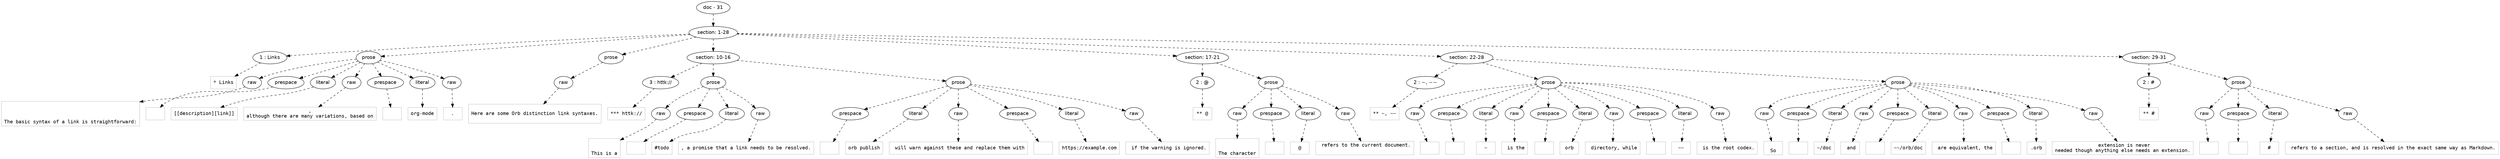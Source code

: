 digraph lpegNode {

node [fontname=Helvetica]
edge [style=dashed]

doc_0 [label="doc - 31"]


doc_0 -> { section_1}
{rank=same; section_1}

section_1 [label="section: 1-28"]


// END RANK doc_0

section_1 -> { header_2 prose_3 prose_4 section_5 section_6 section_7 section_8}
{rank=same; header_2 prose_3 prose_4 section_5 section_6 section_7 section_8}

header_2 [label="1 : Links"]

prose_3 [label="prose"]

prose_4 [label="prose"]

section_5 [label="section: 10-16"]

section_6 [label="section: 17-21"]

section_7 [label="section: 22-28"]

section_8 [label="section: 29-31"]


// END RANK section_1

header_2 -> leaf_9
leaf_9  [color=Gray,shape=rectangle,fontname=Inconsolata,label="* Links"]
// END RANK header_2

prose_3 -> { raw_10 prespace_11 literal_12 raw_13 prespace_14 literal_15 raw_16}
{rank=same; raw_10 prespace_11 literal_12 raw_13 prespace_14 literal_15 raw_16}

raw_10 [label="raw"]

prespace_11 [label="prespace"]

literal_12 [label="literal"]

raw_13 [label="raw"]

prespace_14 [label="prespace"]

literal_15 [label="literal"]

raw_16 [label="raw"]


// END RANK prose_3

raw_10 -> leaf_17
leaf_17  [color=Gray,shape=rectangle,fontname=Inconsolata,label="


The basic syntax of a link is straightforward:"]
// END RANK raw_10

prespace_11 -> leaf_18
leaf_18  [color=Gray,shape=rectangle,fontname=Inconsolata,label=" "]
// END RANK prespace_11

literal_12 -> leaf_19
leaf_19  [color=Gray,shape=rectangle,fontname=Inconsolata,label="[[description][link]]"]
// END RANK literal_12

raw_13 -> leaf_20
leaf_20  [color=Gray,shape=rectangle,fontname=Inconsolata,label=",
although there are many variations, based on"]
// END RANK raw_13

prespace_14 -> leaf_21
leaf_21  [color=Gray,shape=rectangle,fontname=Inconsolata,label=" "]
// END RANK prespace_14

literal_15 -> leaf_22
leaf_22  [color=Gray,shape=rectangle,fontname=Inconsolata,label="org-mode"]
// END RANK literal_15

raw_16 -> leaf_23
leaf_23  [color=Gray,shape=rectangle,fontname=Inconsolata,label=".
"]
// END RANK raw_16

prose_4 -> { raw_24}
{rank=same; raw_24}

raw_24 [label="raw"]


// END RANK prose_4

raw_24 -> leaf_25
leaf_25  [color=Gray,shape=rectangle,fontname=Inconsolata,label="
Here are some Orb distinction link syntaxes.

"]
// END RANK raw_24

section_5 -> { header_26 prose_27 prose_28}
{rank=same; header_26 prose_27 prose_28}

header_26 [label="3 : httk://"]

prose_27 [label="prose"]

prose_28 [label="prose"]


// END RANK section_5

header_26 -> leaf_29
leaf_29  [color=Gray,shape=rectangle,fontname=Inconsolata,label="*** httk://"]
// END RANK header_26

prose_27 -> { raw_30 prespace_31 literal_32 raw_33}
{rank=same; raw_30 prespace_31 literal_32 raw_33}

raw_30 [label="raw"]

prespace_31 [label="prespace"]

literal_32 [label="literal"]

raw_33 [label="raw"]


// END RANK prose_27

raw_30 -> leaf_34
leaf_34  [color=Gray,shape=rectangle,fontname=Inconsolata,label="

This is a"]
// END RANK raw_30

prespace_31 -> leaf_35
leaf_35  [color=Gray,shape=rectangle,fontname=Inconsolata,label=" "]
// END RANK prespace_31

literal_32 -> leaf_36
leaf_36  [color=Gray,shape=rectangle,fontname=Inconsolata,label="#todo"]
// END RANK literal_32

raw_33 -> leaf_37
leaf_37  [color=Gray,shape=rectangle,fontname=Inconsolata,label=", a promise that a link needs to be resolved.
"]
// END RANK raw_33

prose_28 -> { prespace_38 literal_39 raw_40 prespace_41 literal_42 raw_43}
{rank=same; prespace_38 literal_39 raw_40 prespace_41 literal_42 raw_43}

prespace_38 [label="prespace"]

literal_39 [label="literal"]

raw_40 [label="raw"]

prespace_41 [label="prespace"]

literal_42 [label="literal"]

raw_43 [label="raw"]


// END RANK prose_28

prespace_38 -> leaf_44
leaf_44  [color=Gray,shape=rectangle,fontname=Inconsolata,label=""]
// END RANK prespace_38

literal_39 -> leaf_45
leaf_45  [color=Gray,shape=rectangle,fontname=Inconsolata,label="orb publish"]
// END RANK literal_39

raw_40 -> leaf_46
leaf_46  [color=Gray,shape=rectangle,fontname=Inconsolata,label=" will warn against these and replace them with"]
// END RANK raw_40

prespace_41 -> leaf_47
leaf_47  [color=Gray,shape=rectangle,fontname=Inconsolata,label=""]
// END RANK prespace_41

literal_42 -> leaf_48
leaf_48  [color=Gray,shape=rectangle,fontname=Inconsolata,label="https://example.com"]
// END RANK literal_42

raw_43 -> leaf_49
leaf_49  [color=Gray,shape=rectangle,fontname=Inconsolata,label=" if the warning is ignored.
"]
// END RANK raw_43

section_6 -> { header_50 prose_51}
{rank=same; header_50 prose_51}

header_50 [label="2 : @"]

prose_51 [label="prose"]


// END RANK section_6

header_50 -> leaf_52
leaf_52  [color=Gray,shape=rectangle,fontname=Inconsolata,label="** @"]
// END RANK header_50

prose_51 -> { raw_53 prespace_54 literal_55 raw_56}
{rank=same; raw_53 prespace_54 literal_55 raw_56}

raw_53 [label="raw"]

prespace_54 [label="prespace"]

literal_55 [label="literal"]

raw_56 [label="raw"]


// END RANK prose_51

raw_53 -> leaf_57
leaf_57  [color=Gray,shape=rectangle,fontname=Inconsolata,label="

The character"]
// END RANK raw_53

prespace_54 -> leaf_58
leaf_58  [color=Gray,shape=rectangle,fontname=Inconsolata,label=" "]
// END RANK prespace_54

literal_55 -> leaf_59
leaf_59  [color=Gray,shape=rectangle,fontname=Inconsolata,label="@"]
// END RANK literal_55

raw_56 -> leaf_60
leaf_60  [color=Gray,shape=rectangle,fontname=Inconsolata,label=" refers to the current document.

"]
// END RANK raw_56

section_7 -> { header_61 prose_62 prose_63}
{rank=same; header_61 prose_62 prose_63}

header_61 [label="2 : ~, ~~"]

prose_62 [label="prose"]

prose_63 [label="prose"]


// END RANK section_7

header_61 -> leaf_64
leaf_64  [color=Gray,shape=rectangle,fontname=Inconsolata,label="** ~, ~~"]
// END RANK header_61

prose_62 -> { raw_65 prespace_66 literal_67 raw_68 prespace_69 literal_70 raw_71 prespace_72 literal_73 raw_74}
{rank=same; raw_65 prespace_66 literal_67 raw_68 prespace_69 literal_70 raw_71 prespace_72 literal_73 raw_74}

raw_65 [label="raw"]

prespace_66 [label="prespace"]

literal_67 [label="literal"]

raw_68 [label="raw"]

prespace_69 [label="prespace"]

literal_70 [label="literal"]

raw_71 [label="raw"]

prespace_72 [label="prespace"]

literal_73 [label="literal"]

raw_74 [label="raw"]


// END RANK prose_62

raw_65 -> leaf_75
leaf_75  [color=Gray,shape=rectangle,fontname=Inconsolata,label=""]
// END RANK raw_65

prespace_66 -> leaf_76
leaf_76  [color=Gray,shape=rectangle,fontname=Inconsolata,label=""]
// END RANK prespace_66

literal_67 -> leaf_77
leaf_77  [color=Gray,shape=rectangle,fontname=Inconsolata,label="~"]
// END RANK literal_67

raw_68 -> leaf_78
leaf_78  [color=Gray,shape=rectangle,fontname=Inconsolata,label=" is the"]
// END RANK raw_68

prespace_69 -> leaf_79
leaf_79  [color=Gray,shape=rectangle,fontname=Inconsolata,label=" "]
// END RANK prespace_69

literal_70 -> leaf_80
leaf_80  [color=Gray,shape=rectangle,fontname=Inconsolata,label="orb"]
// END RANK literal_70

raw_71 -> leaf_81
leaf_81  [color=Gray,shape=rectangle,fontname=Inconsolata,label=" directory, while"]
// END RANK raw_71

prespace_72 -> leaf_82
leaf_82  [color=Gray,shape=rectangle,fontname=Inconsolata,label=" "]
// END RANK prespace_72

literal_73 -> leaf_83
leaf_83  [color=Gray,shape=rectangle,fontname=Inconsolata,label="~~"]
// END RANK literal_73

raw_74 -> leaf_84
leaf_84  [color=Gray,shape=rectangle,fontname=Inconsolata,label=" is the root codex.
"]
// END RANK raw_74

prose_63 -> { raw_85 prespace_86 literal_87 raw_88 prespace_89 literal_90 raw_91 prespace_92 literal_93 raw_94}
{rank=same; raw_85 prespace_86 literal_87 raw_88 prespace_89 literal_90 raw_91 prespace_92 literal_93 raw_94}

raw_85 [label="raw"]

prespace_86 [label="prespace"]

literal_87 [label="literal"]

raw_88 [label="raw"]

prespace_89 [label="prespace"]

literal_90 [label="literal"]

raw_91 [label="raw"]

prespace_92 [label="prespace"]

literal_93 [label="literal"]

raw_94 [label="raw"]


// END RANK prose_63

raw_85 -> leaf_95
leaf_95  [color=Gray,shape=rectangle,fontname=Inconsolata,label="
So"]
// END RANK raw_85

prespace_86 -> leaf_96
leaf_96  [color=Gray,shape=rectangle,fontname=Inconsolata,label=" "]
// END RANK prespace_86

literal_87 -> leaf_97
leaf_97  [color=Gray,shape=rectangle,fontname=Inconsolata,label="~/doc"]
// END RANK literal_87

raw_88 -> leaf_98
leaf_98  [color=Gray,shape=rectangle,fontname=Inconsolata,label=" and"]
// END RANK raw_88

prespace_89 -> leaf_99
leaf_99  [color=Gray,shape=rectangle,fontname=Inconsolata,label=" "]
// END RANK prespace_89

literal_90 -> leaf_100
leaf_100  [color=Gray,shape=rectangle,fontname=Inconsolata,label="~~/orb/doc"]
// END RANK literal_90

raw_91 -> leaf_101
leaf_101  [color=Gray,shape=rectangle,fontname=Inconsolata,label=" are equivalent, the"]
// END RANK raw_91

prespace_92 -> leaf_102
leaf_102  [color=Gray,shape=rectangle,fontname=Inconsolata,label=" "]
// END RANK prespace_92

literal_93 -> leaf_103
leaf_103  [color=Gray,shape=rectangle,fontname=Inconsolata,label=".orb"]
// END RANK literal_93

raw_94 -> leaf_104
leaf_104  [color=Gray,shape=rectangle,fontname=Inconsolata,label=" extension is never
needed though anything else needs an extension.
"]
// END RANK raw_94

section_8 -> { header_105 prose_106}
{rank=same; header_105 prose_106}

header_105 [label="2 : #"]

prose_106 [label="prose"]


// END RANK section_8

header_105 -> leaf_107
leaf_107  [color=Gray,shape=rectangle,fontname=Inconsolata,label="** #"]
// END RANK header_105

prose_106 -> { raw_108 prespace_109 literal_110 raw_111}
{rank=same; raw_108 prespace_109 literal_110 raw_111}

raw_108 [label="raw"]

prespace_109 [label="prespace"]

literal_110 [label="literal"]

raw_111 [label="raw"]


// END RANK prose_106

raw_108 -> leaf_112
leaf_112  [color=Gray,shape=rectangle,fontname=Inconsolata,label=""]
// END RANK raw_108

prespace_109 -> leaf_113
leaf_113  [color=Gray,shape=rectangle,fontname=Inconsolata,label=""]
// END RANK prespace_109

literal_110 -> leaf_114
leaf_114  [color=Gray,shape=rectangle,fontname=Inconsolata,label="#"]
// END RANK literal_110

raw_111 -> leaf_115
leaf_115  [color=Gray,shape=rectangle,fontname=Inconsolata,label=" refers to a section, and is resolved in the exact same way as Markdown."]
// END RANK raw_111


}
